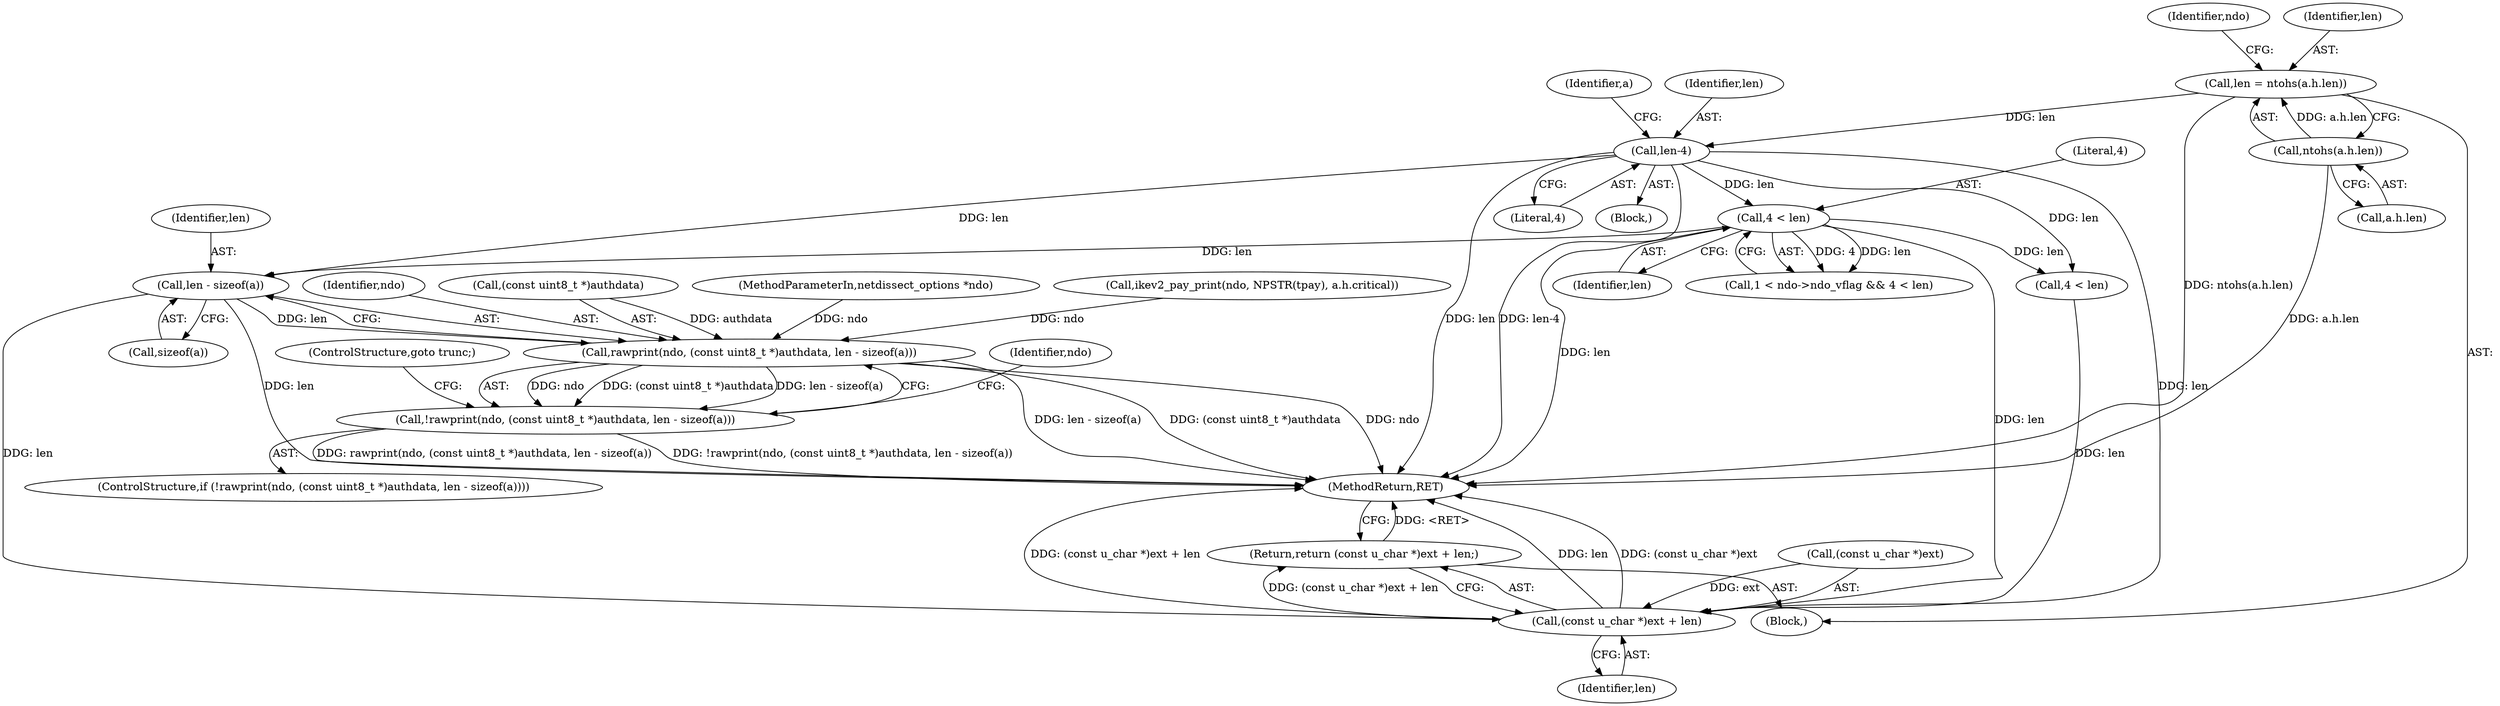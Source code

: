 digraph "1_tcpdump_c2ef693866beae071a24b45c49f9674af1df4028_1@API" {
"1000187" [label="(Call,len - sizeof(a))"];
"1000157" [label="(Call,len-4)"];
"1000143" [label="(Call,len = ntohs(a.h.len))"];
"1000145" [label="(Call,ntohs(a.h.len))"];
"1000172" [label="(Call,4 < len)"];
"1000182" [label="(Call,rawprint(ndo, (const uint8_t *)authdata, len - sizeof(a)))"];
"1000181" [label="(Call,!rawprint(ndo, (const uint8_t *)authdata, len - sizeof(a)))"];
"1000214" [label="(Call,(const u_char *)ext + len)"];
"1000213" [label="(Return,return (const u_char *)ext + len;)"];
"1000162" [label="(Identifier,a)"];
"1000213" [label="(Return,return (const u_char *)ext + len;)"];
"1000180" [label="(ControlStructure,if (!rawprint(ndo, (const uint8_t *)authdata, len - sizeof(a))))"];
"1000194" [label="(Identifier,ndo)"];
"1000101" [label="(MethodParameterIn,netdissect_options *ndo)"];
"1000145" [label="(Call,ntohs(a.h.len))"];
"1000153" [label="(Identifier,ndo)"];
"1000159" [label="(Literal,4)"];
"1000181" [label="(Call,!rawprint(ndo, (const uint8_t *)authdata, len - sizeof(a)))"];
"1000143" [label="(Call,len = ntohs(a.h.len))"];
"1000229" [label="(MethodReturn,RET)"];
"1000191" [label="(ControlStructure,goto trunc;)"];
"1000214" [label="(Call,(const u_char *)ext + len)"];
"1000158" [label="(Identifier,len)"];
"1000134" [label="(Call,ikev2_pay_print(ndo, NPSTR(tpay), a.h.critical))"];
"1000189" [label="(Call,sizeof(a))"];
"1000187" [label="(Call,len - sizeof(a))"];
"1000174" [label="(Identifier,len)"];
"1000166" [label="(Call,1 < ndo->ndo_vflag && 4 < len)"];
"1000110" [label="(Block,)"];
"1000215" [label="(Call,(const u_char *)ext)"];
"1000146" [label="(Call,a.h.len)"];
"1000157" [label="(Call,len-4)"];
"1000188" [label="(Identifier,len)"];
"1000202" [label="(Call,4 < len)"];
"1000218" [label="(Identifier,len)"];
"1000173" [label="(Literal,4)"];
"1000182" [label="(Call,rawprint(ndo, (const uint8_t *)authdata, len - sizeof(a)))"];
"1000172" [label="(Call,4 < len)"];
"1000184" [label="(Call,(const uint8_t *)authdata)"];
"1000156" [label="(Block,)"];
"1000144" [label="(Identifier,len)"];
"1000183" [label="(Identifier,ndo)"];
"1000187" -> "1000182"  [label="AST: "];
"1000187" -> "1000189"  [label="CFG: "];
"1000188" -> "1000187"  [label="AST: "];
"1000189" -> "1000187"  [label="AST: "];
"1000182" -> "1000187"  [label="CFG: "];
"1000187" -> "1000229"  [label="DDG: len"];
"1000187" -> "1000182"  [label="DDG: len"];
"1000157" -> "1000187"  [label="DDG: len"];
"1000172" -> "1000187"  [label="DDG: len"];
"1000187" -> "1000214"  [label="DDG: len"];
"1000157" -> "1000156"  [label="AST: "];
"1000157" -> "1000159"  [label="CFG: "];
"1000158" -> "1000157"  [label="AST: "];
"1000159" -> "1000157"  [label="AST: "];
"1000162" -> "1000157"  [label="CFG: "];
"1000157" -> "1000229"  [label="DDG: len-4"];
"1000157" -> "1000229"  [label="DDG: len"];
"1000143" -> "1000157"  [label="DDG: len"];
"1000157" -> "1000172"  [label="DDG: len"];
"1000157" -> "1000202"  [label="DDG: len"];
"1000157" -> "1000214"  [label="DDG: len"];
"1000143" -> "1000110"  [label="AST: "];
"1000143" -> "1000145"  [label="CFG: "];
"1000144" -> "1000143"  [label="AST: "];
"1000145" -> "1000143"  [label="AST: "];
"1000153" -> "1000143"  [label="CFG: "];
"1000143" -> "1000229"  [label="DDG: ntohs(a.h.len)"];
"1000145" -> "1000143"  [label="DDG: a.h.len"];
"1000145" -> "1000146"  [label="CFG: "];
"1000146" -> "1000145"  [label="AST: "];
"1000145" -> "1000229"  [label="DDG: a.h.len"];
"1000172" -> "1000166"  [label="AST: "];
"1000172" -> "1000174"  [label="CFG: "];
"1000173" -> "1000172"  [label="AST: "];
"1000174" -> "1000172"  [label="AST: "];
"1000166" -> "1000172"  [label="CFG: "];
"1000172" -> "1000229"  [label="DDG: len"];
"1000172" -> "1000166"  [label="DDG: 4"];
"1000172" -> "1000166"  [label="DDG: len"];
"1000172" -> "1000202"  [label="DDG: len"];
"1000172" -> "1000214"  [label="DDG: len"];
"1000182" -> "1000181"  [label="AST: "];
"1000183" -> "1000182"  [label="AST: "];
"1000184" -> "1000182"  [label="AST: "];
"1000181" -> "1000182"  [label="CFG: "];
"1000182" -> "1000229"  [label="DDG: len - sizeof(a)"];
"1000182" -> "1000229"  [label="DDG: (const uint8_t *)authdata"];
"1000182" -> "1000229"  [label="DDG: ndo"];
"1000182" -> "1000181"  [label="DDG: ndo"];
"1000182" -> "1000181"  [label="DDG: (const uint8_t *)authdata"];
"1000182" -> "1000181"  [label="DDG: len - sizeof(a)"];
"1000134" -> "1000182"  [label="DDG: ndo"];
"1000101" -> "1000182"  [label="DDG: ndo"];
"1000184" -> "1000182"  [label="DDG: authdata"];
"1000181" -> "1000180"  [label="AST: "];
"1000191" -> "1000181"  [label="CFG: "];
"1000194" -> "1000181"  [label="CFG: "];
"1000181" -> "1000229"  [label="DDG: !rawprint(ndo, (const uint8_t *)authdata, len - sizeof(a))"];
"1000181" -> "1000229"  [label="DDG: rawprint(ndo, (const uint8_t *)authdata, len - sizeof(a))"];
"1000214" -> "1000213"  [label="AST: "];
"1000214" -> "1000218"  [label="CFG: "];
"1000215" -> "1000214"  [label="AST: "];
"1000218" -> "1000214"  [label="AST: "];
"1000213" -> "1000214"  [label="CFG: "];
"1000214" -> "1000229"  [label="DDG: len"];
"1000214" -> "1000229"  [label="DDG: (const u_char *)ext"];
"1000214" -> "1000229"  [label="DDG: (const u_char *)ext + len"];
"1000214" -> "1000213"  [label="DDG: (const u_char *)ext + len"];
"1000215" -> "1000214"  [label="DDG: ext"];
"1000202" -> "1000214"  [label="DDG: len"];
"1000213" -> "1000110"  [label="AST: "];
"1000229" -> "1000213"  [label="CFG: "];
"1000213" -> "1000229"  [label="DDG: <RET>"];
}
